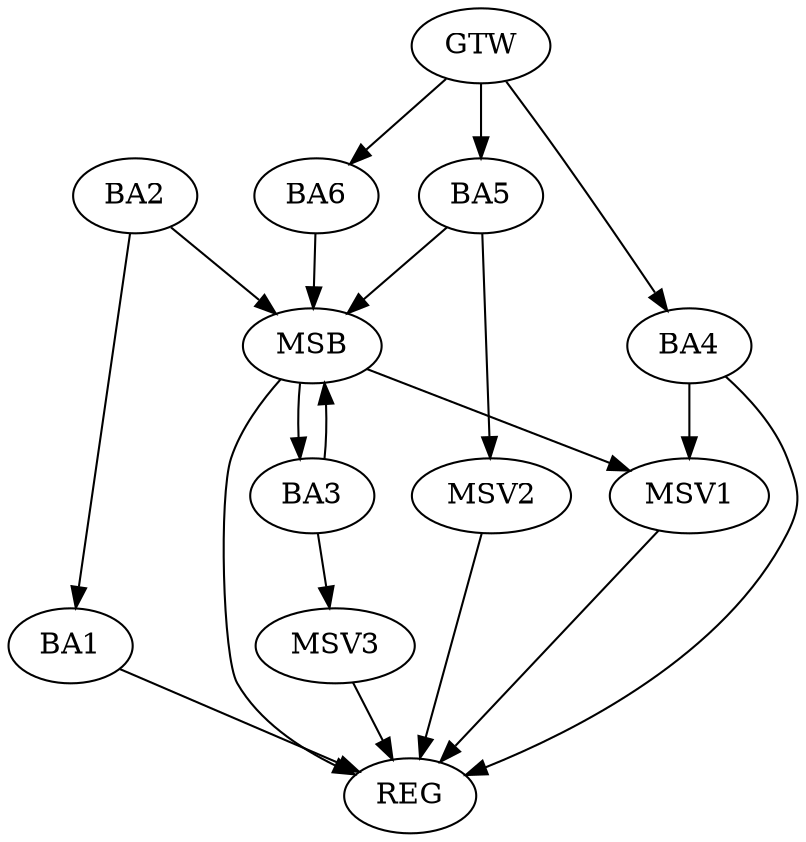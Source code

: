 strict digraph G {
  BA1 [ label="BA1" ];
  BA2 [ label="BA2" ];
  BA3 [ label="BA3" ];
  BA4 [ label="BA4" ];
  BA5 [ label="BA5" ];
  BA6 [ label="BA6" ];
  GTW [ label="GTW" ];
  REG [ label="REG" ];
  MSB [ label="MSB" ];
  MSV1 [ label="MSV1" ];
  MSV2 [ label="MSV2" ];
  MSV3 [ label="MSV3" ];
  GTW -> BA4;
  GTW -> BA5;
  GTW -> BA6;
  BA1 -> REG;
  BA4 -> REG;
  BA2 -> MSB;
  MSB -> REG;
  BA3 -> MSB;
  BA5 -> MSB;
  MSB -> BA3;
  BA6 -> MSB;
  BA2 -> BA1;
  BA4 -> MSV1;
  MSB -> MSV1;
  MSV1 -> REG;
  BA5 -> MSV2;
  MSV2 -> REG;
  BA3 -> MSV3;
  MSV3 -> REG;
}
